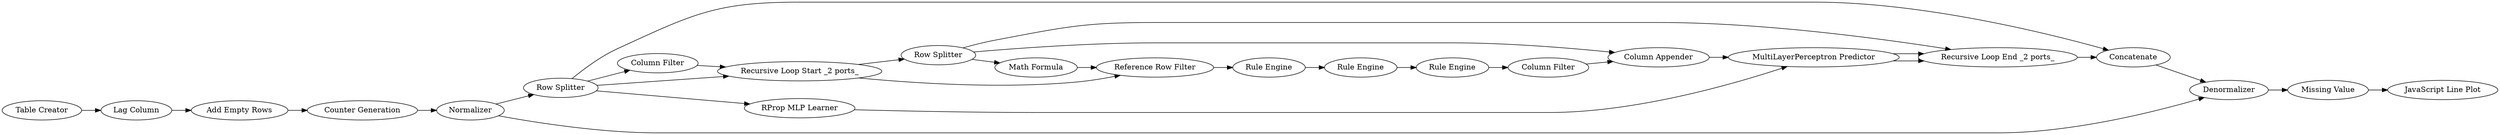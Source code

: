 digraph {
	1 [label="Table Creator"]
	2 [label="Add Empty Rows"]
	3 [label="Counter Generation"]
	4 [label="Row Splitter"]
	5 [label="RProp MLP Learner"]
	6 [label="MultiLayerPerceptron Predictor"]
	8 [label=Normalizer]
	9 [label=Denormalizer]
	11 [label=Concatenate]
	12 [label="Lag Column"]
	13 [label="Recursive Loop Start _2 ports_"]
	14 [label="Recursive Loop End _2 ports_"]
	16 [label="Math Formula"]
	17 [label="Reference Row Filter"]
	18 [label="Rule Engine"]
	19 [label="Rule Engine"]
	20 [label="Rule Engine"]
	21 [label="Column Appender"]
	22 [label="Column Filter"]
	23 [label="Column Filter"]
	24 [label="Row Splitter"]
	25 [label="Missing Value"]
	26 [label="JavaScript Line Plot"]
	1 -> 12
	2 -> 3
	3 -> 8
	4 -> 5
	4 -> 13
	4 -> 11
	4 -> 22
	5 -> 6
	6 -> 14
	6 -> 14
	8 -> 9
	8 -> 4
	9 -> 25
	11 -> 9
	12 -> 2
	13 -> 24
	13 -> 17
	14 -> 11
	16 -> 17
	17 -> 18
	18 -> 19
	19 -> 20
	20 -> 23
	21 -> 6
	22 -> 13
	23 -> 21
	24 -> 16
	24 -> 21
	24 -> 14
	25 -> 26
	rankdir=LR
}
